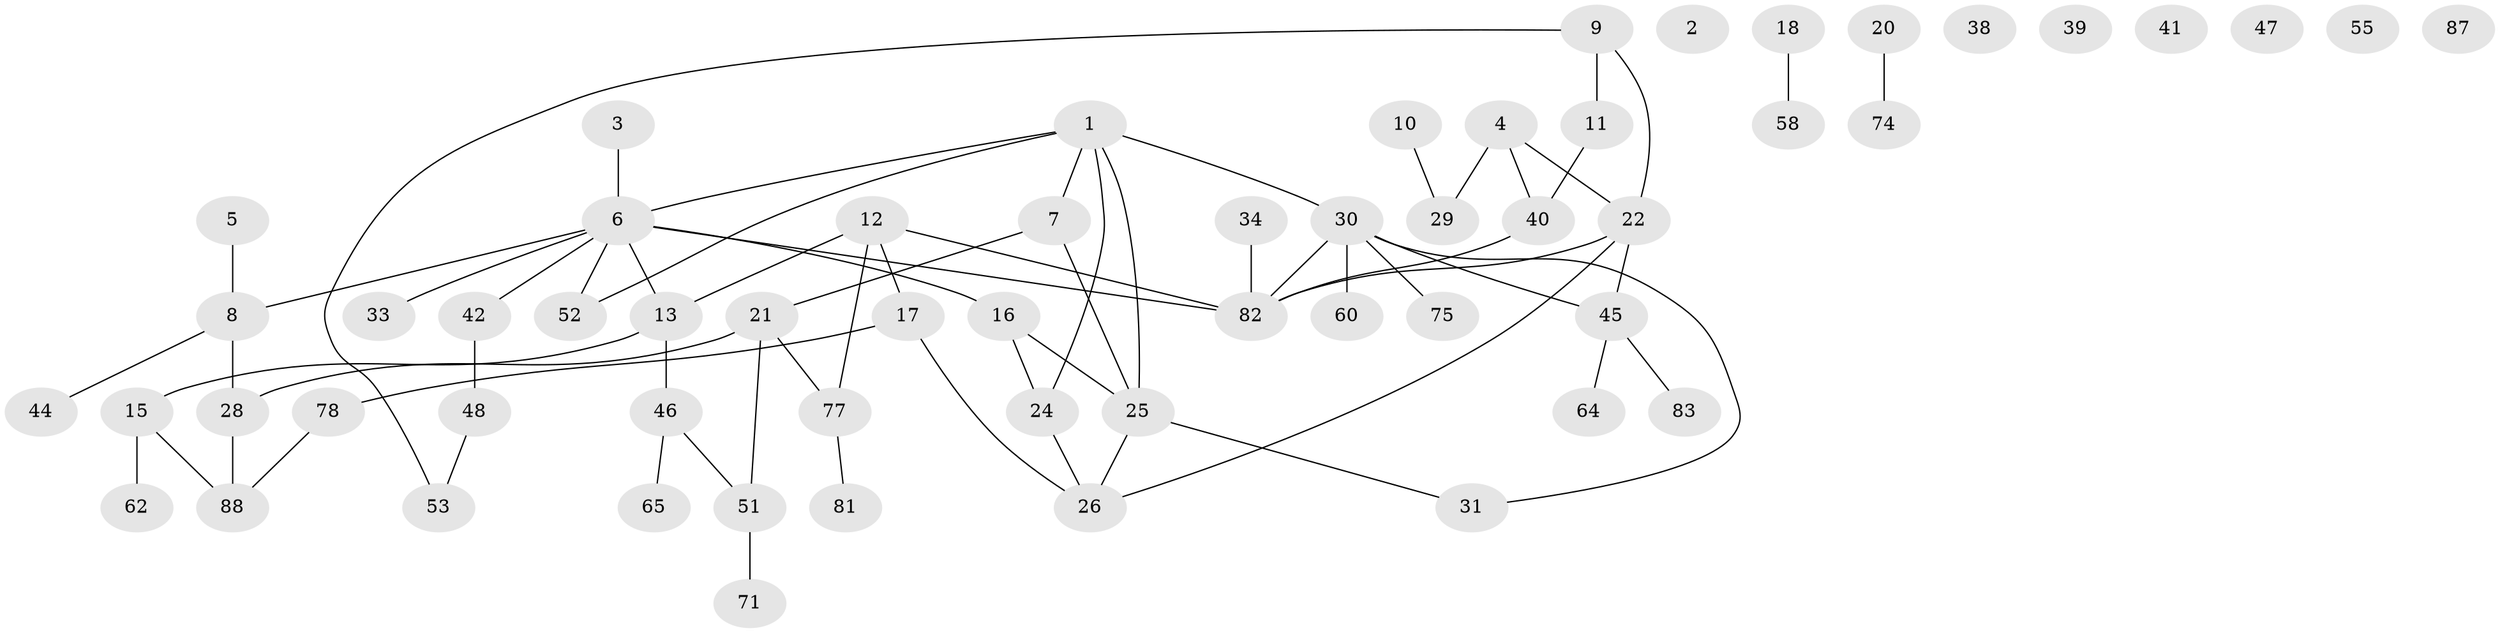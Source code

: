 // original degree distribution, {4: 0.08602150537634409, 0: 0.07526881720430108, 2: 0.3010752688172043, 3: 0.21505376344086022, 1: 0.25806451612903225, 5: 0.03225806451612903, 7: 0.010752688172043012, 6: 0.021505376344086023}
// Generated by graph-tools (version 1.1) at 2025/41/03/06/25 10:41:23]
// undirected, 58 vertices, 67 edges
graph export_dot {
graph [start="1"]
  node [color=gray90,style=filled];
  1 [super="+23"];
  2;
  3 [super="+84"];
  4 [super="+19"];
  5 [super="+93"];
  6 [super="+57"];
  7 [super="+91"];
  8 [super="+14"];
  9 [super="+36"];
  10 [super="+56"];
  11 [super="+50"];
  12 [super="+59"];
  13;
  15 [super="+27"];
  16 [super="+37"];
  17 [super="+68"];
  18 [super="+69"];
  20;
  21 [super="+54"];
  22 [super="+76"];
  24 [super="+32"];
  25 [super="+80"];
  26 [super="+49"];
  28 [super="+86"];
  29 [super="+63"];
  30 [super="+70"];
  31 [super="+43"];
  33;
  34 [super="+35"];
  38;
  39;
  40 [super="+61"];
  41;
  42 [super="+89"];
  44 [super="+92"];
  45 [super="+73"];
  46 [super="+67"];
  47;
  48;
  51 [super="+66"];
  52 [super="+72"];
  53 [super="+90"];
  55;
  58;
  60;
  62;
  64;
  65;
  71;
  74;
  75;
  77 [super="+79"];
  78;
  81;
  82 [super="+85"];
  83;
  87;
  88;
  1 -- 24;
  1 -- 30;
  1 -- 52;
  1 -- 25;
  1 -- 6;
  1 -- 7;
  3 -- 6;
  4 -- 22 [weight=2];
  4 -- 40;
  4 -- 29;
  5 -- 8;
  6 -- 33;
  6 -- 8;
  6 -- 13;
  6 -- 16;
  6 -- 52;
  6 -- 82;
  6 -- 42;
  7 -- 21;
  7 -- 25;
  8 -- 28;
  8 -- 44;
  9 -- 22;
  9 -- 11;
  9 -- 53;
  10 -- 29;
  11 -- 40;
  12 -- 13;
  12 -- 17;
  12 -- 82;
  12 -- 77;
  13 -- 46;
  13 -- 15;
  15 -- 62;
  15 -- 88;
  16 -- 25;
  16 -- 24;
  17 -- 26;
  17 -- 78;
  18 -- 58;
  20 -- 74;
  21 -- 77;
  21 -- 51;
  21 -- 28;
  22 -- 45;
  22 -- 26;
  22 -- 82;
  24 -- 26;
  25 -- 26;
  25 -- 31;
  28 -- 88;
  30 -- 60;
  30 -- 75;
  30 -- 82;
  30 -- 45;
  30 -- 31;
  34 -- 82;
  40 -- 82;
  42 -- 48;
  45 -- 64;
  45 -- 83;
  46 -- 65;
  46 -- 51;
  48 -- 53;
  51 -- 71;
  77 -- 81;
  78 -- 88;
}
